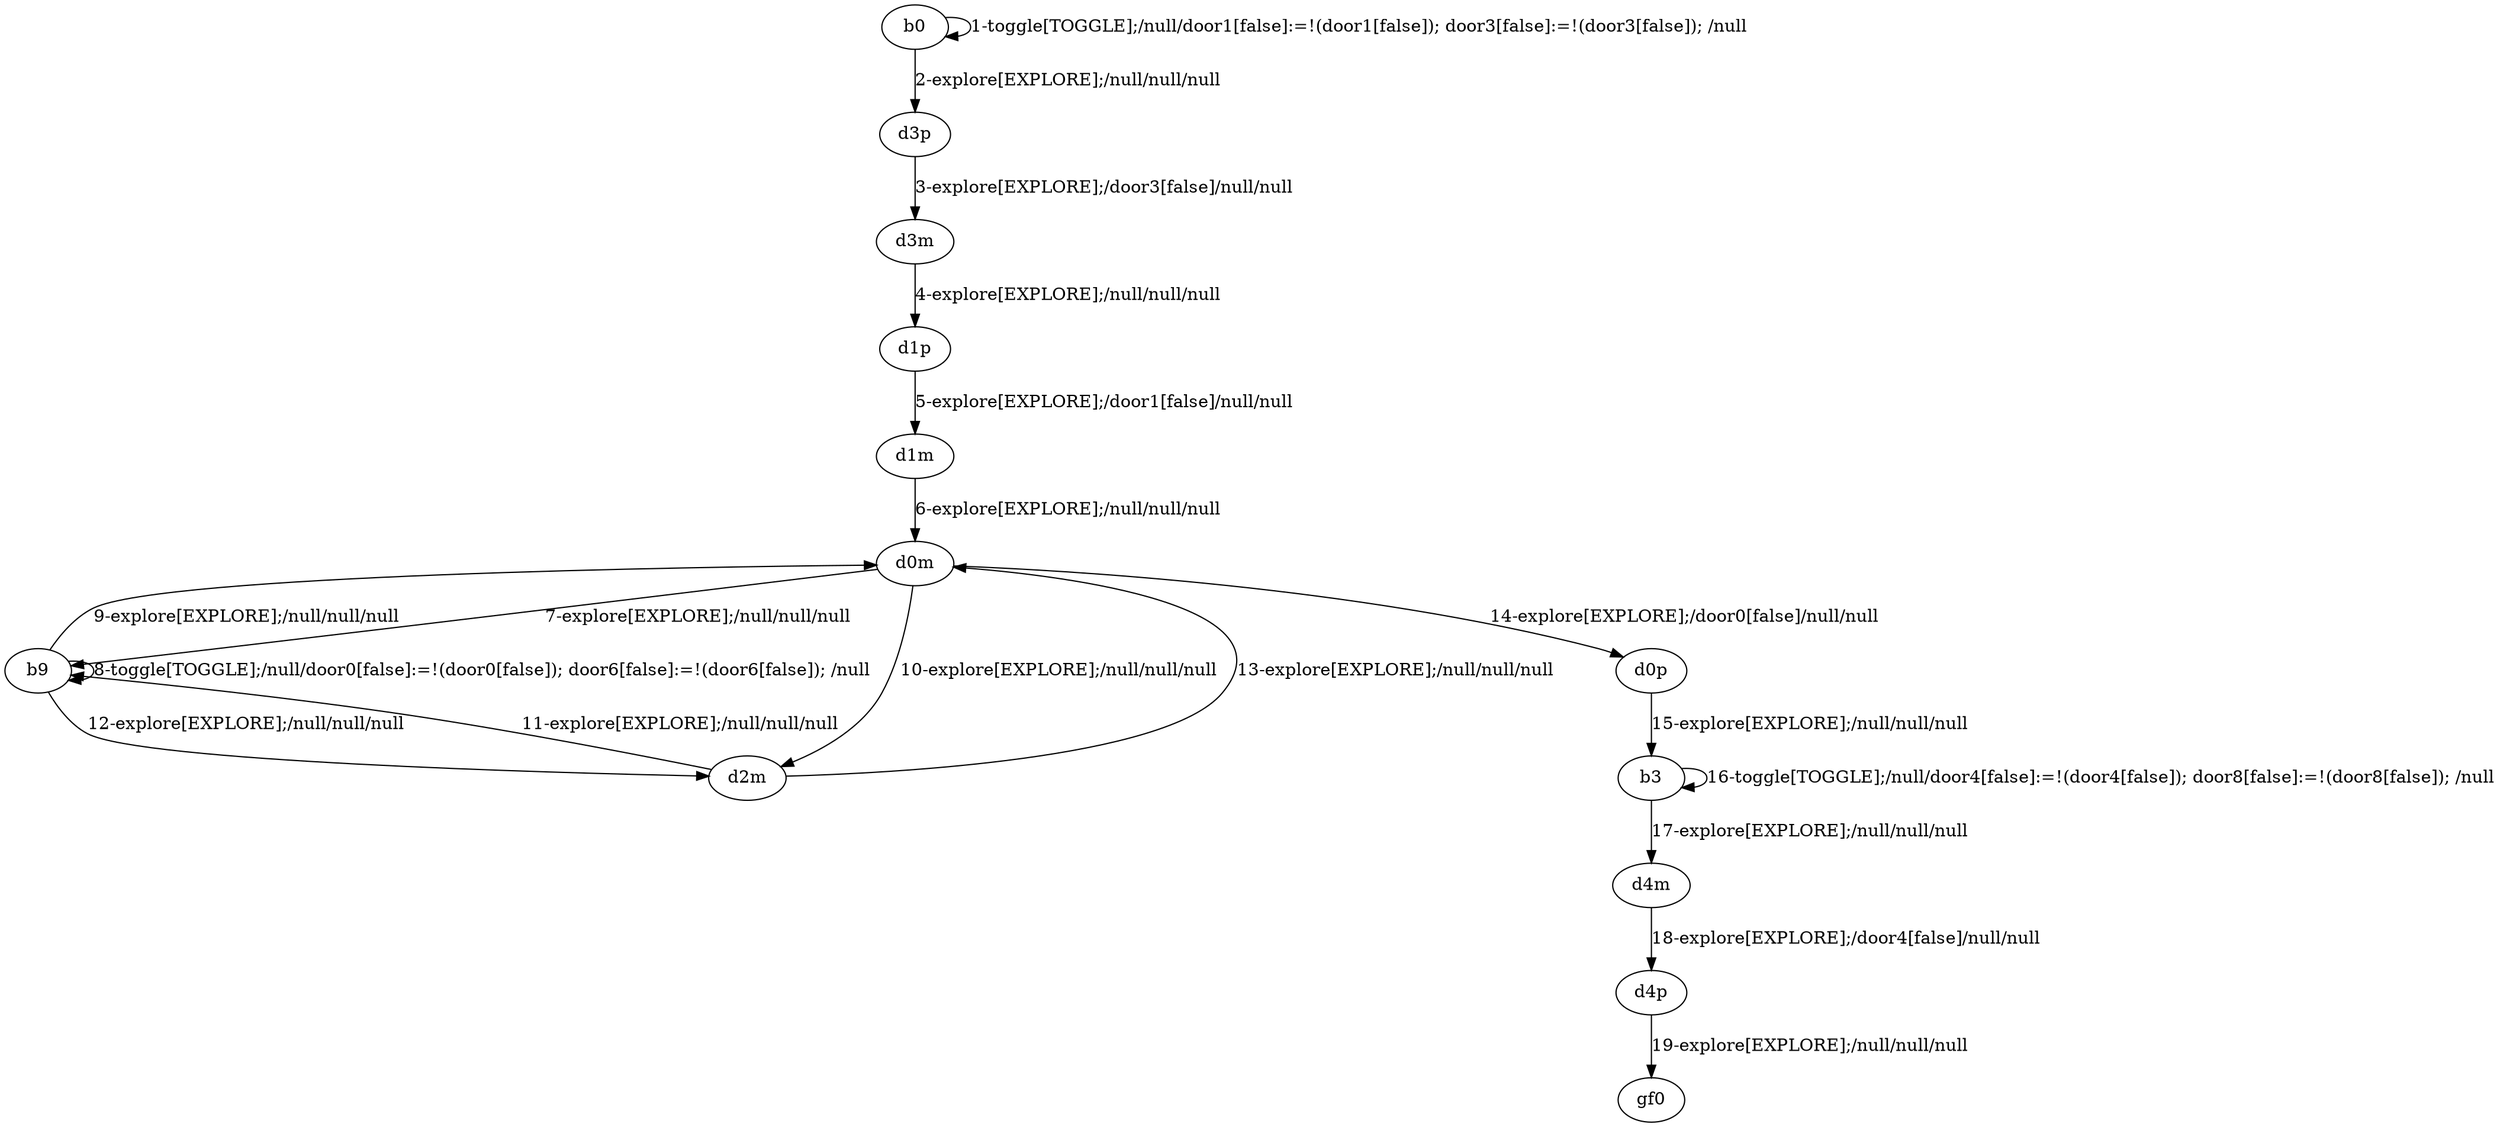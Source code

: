 digraph g {
"b0" -> "b0" [label = "1-toggle[TOGGLE];/null/door1[false]:=!(door1[false]); door3[false]:=!(door3[false]); /null"];
"b0" -> "d3p" [label = "2-explore[EXPLORE];/null/null/null"];
"d3p" -> "d3m" [label = "3-explore[EXPLORE];/door3[false]/null/null"];
"d3m" -> "d1p" [label = "4-explore[EXPLORE];/null/null/null"];
"d1p" -> "d1m" [label = "5-explore[EXPLORE];/door1[false]/null/null"];
"d1m" -> "d0m" [label = "6-explore[EXPLORE];/null/null/null"];
"d0m" -> "b9" [label = "7-explore[EXPLORE];/null/null/null"];
"b9" -> "b9" [label = "8-toggle[TOGGLE];/null/door0[false]:=!(door0[false]); door6[false]:=!(door6[false]); /null"];
"b9" -> "d0m" [label = "9-explore[EXPLORE];/null/null/null"];
"d0m" -> "d2m" [label = "10-explore[EXPLORE];/null/null/null"];
"d2m" -> "b9" [label = "11-explore[EXPLORE];/null/null/null"];
"b9" -> "d2m" [label = "12-explore[EXPLORE];/null/null/null"];
"d2m" -> "d0m" [label = "13-explore[EXPLORE];/null/null/null"];
"d0m" -> "d0p" [label = "14-explore[EXPLORE];/door0[false]/null/null"];
"d0p" -> "b3" [label = "15-explore[EXPLORE];/null/null/null"];
"b3" -> "b3" [label = "16-toggle[TOGGLE];/null/door4[false]:=!(door4[false]); door8[false]:=!(door8[false]); /null"];
"b3" -> "d4m" [label = "17-explore[EXPLORE];/null/null/null"];
"d4m" -> "d4p" [label = "18-explore[EXPLORE];/door4[false]/null/null"];
"d4p" -> "gf0" [label = "19-explore[EXPLORE];/null/null/null"];
}